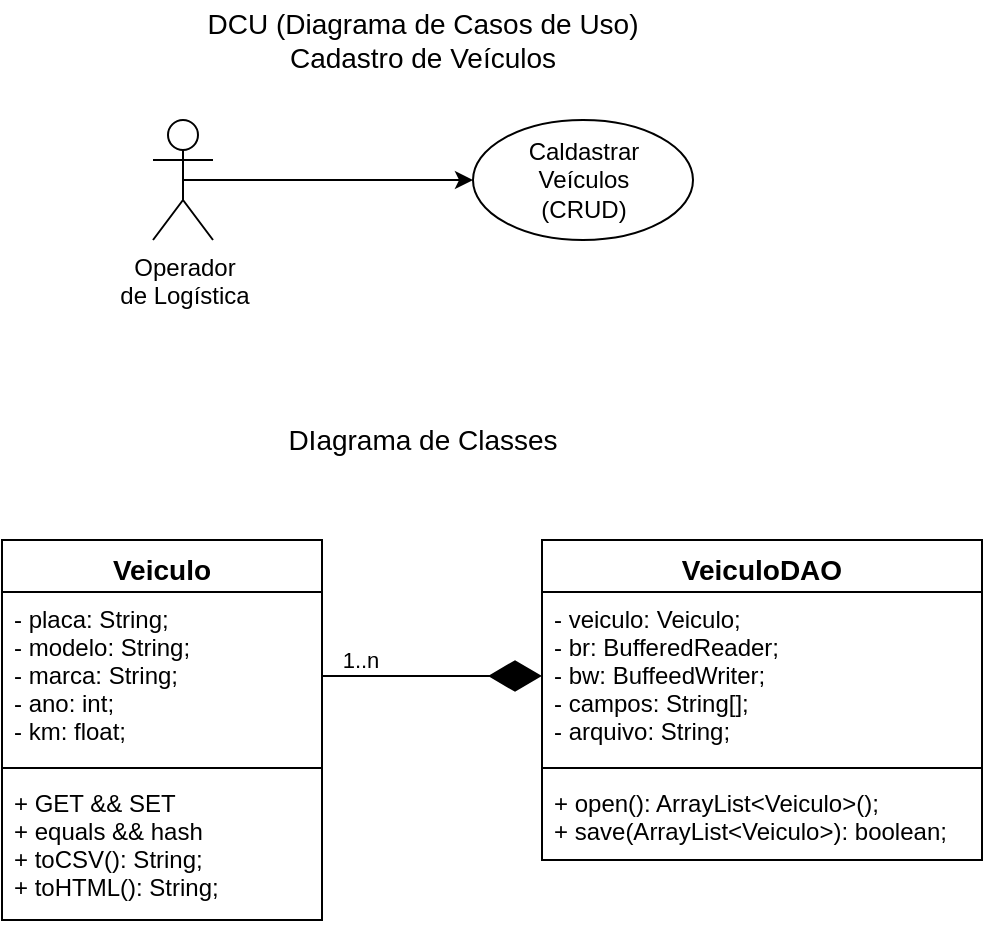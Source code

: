 <mxfile version="13.6.2" type="device"><diagram id="zqDSOBzMt-DjUmENpw1B" name="Page-1"><mxGraphModel dx="868" dy="450" grid="1" gridSize="10" guides="1" tooltips="1" connect="1" arrows="1" fold="1" page="1" pageScale="1" pageWidth="827" pageHeight="1169" math="0" shadow="0"><root><mxCell id="0"/><mxCell id="1" parent="0"/><mxCell id="ixpHUzJtVk6JHrcL4Wvo-4" style="edgeStyle=orthogonalEdgeStyle;rounded=0;orthogonalLoop=1;jettySize=auto;html=1;exitX=0.5;exitY=0.5;exitDx=0;exitDy=0;exitPerimeter=0;entryX=0;entryY=0.5;entryDx=0;entryDy=0;" parent="1" source="ixpHUzJtVk6JHrcL4Wvo-2" target="ixpHUzJtVk6JHrcL4Wvo-3" edge="1"><mxGeometry relative="1" as="geometry"/></mxCell><mxCell id="ixpHUzJtVk6JHrcL4Wvo-2" value="Operador&lt;br&gt;de Logística" style="shape=umlActor;verticalLabelPosition=bottom;verticalAlign=top;html=1;outlineConnect=0;" parent="1" vertex="1"><mxGeometry x="285.5" y="110" width="30" height="60" as="geometry"/></mxCell><mxCell id="ixpHUzJtVk6JHrcL4Wvo-3" value="Caldastrar&lt;br&gt;Veículos&lt;br&gt;(CRUD)" style="ellipse;whiteSpace=wrap;html=1;" parent="1" vertex="1"><mxGeometry x="445.5" y="110" width="110" height="60" as="geometry"/></mxCell><mxCell id="ixpHUzJtVk6JHrcL4Wvo-5" value="DCU (Diagrama de Casos de Uso)&lt;br style=&quot;font-size: 14px;&quot;&gt;Cadastro de Veículos" style="text;html=1;strokeColor=none;fillColor=none;align=center;verticalAlign=middle;whiteSpace=wrap;rounded=0;fontSize=14;" parent="1" vertex="1"><mxGeometry x="300" y="50" width="241" height="40" as="geometry"/></mxCell><mxCell id="ixpHUzJtVk6JHrcL4Wvo-6" value="DIagrama de Classes" style="text;html=1;strokeColor=none;fillColor=none;align=center;verticalAlign=middle;whiteSpace=wrap;rounded=0;fontSize=14;" parent="1" vertex="1"><mxGeometry x="300" y="250" width="241" height="40" as="geometry"/></mxCell><mxCell id="ELyCbpHQN_WgyQLZDV9T-5" value="1..n" style="endArrow=diamondThin;endFill=1;endSize=24;html=1;exitX=1;exitY=0.5;exitDx=0;exitDy=0;entryX=0;entryY=0.5;entryDx=0;entryDy=0;" edge="1" parent="1" source="ixpHUzJtVk6JHrcL4Wvo-9" target="ELyCbpHQN_WgyQLZDV9T-2"><mxGeometry x="-0.667" y="8" width="160" relative="1" as="geometry"><mxPoint x="330" y="430" as="sourcePoint"/><mxPoint x="490" y="430" as="targetPoint"/><mxPoint as="offset"/></mxGeometry></mxCell><mxCell id="ixpHUzJtVk6JHrcL4Wvo-8" value="Veiculo" style="swimlane;fontStyle=1;align=center;verticalAlign=top;childLayout=stackLayout;horizontal=1;startSize=26;horizontalStack=0;resizeParent=1;resizeParentMax=0;resizeLast=0;collapsible=1;marginBottom=0;fontSize=14;" parent="1" vertex="1"><mxGeometry x="210" y="320" width="160" height="190" as="geometry"/></mxCell><mxCell id="ixpHUzJtVk6JHrcL4Wvo-9" value="- placa: String;&#10;- modelo: String;&#10;- marca: String;&#10;- ano: int;&#10;- km: float;" style="text;strokeColor=none;fillColor=none;align=left;verticalAlign=top;spacingLeft=4;spacingRight=4;overflow=hidden;rotatable=0;points=[[0,0.5],[1,0.5]];portConstraint=eastwest;" parent="ixpHUzJtVk6JHrcL4Wvo-8" vertex="1"><mxGeometry y="26" width="160" height="84" as="geometry"/></mxCell><mxCell id="ixpHUzJtVk6JHrcL4Wvo-10" value="" style="line;strokeWidth=1;fillColor=none;align=left;verticalAlign=middle;spacingTop=-1;spacingLeft=3;spacingRight=3;rotatable=0;labelPosition=right;points=[];portConstraint=eastwest;" parent="ixpHUzJtVk6JHrcL4Wvo-8" vertex="1"><mxGeometry y="110" width="160" height="8" as="geometry"/></mxCell><mxCell id="ixpHUzJtVk6JHrcL4Wvo-11" value="+ GET &amp;&amp; SET&#10;+ equals &amp;&amp; hash&#10;+ toCSV(): String;&#10;+ toHTML(): String;" style="text;strokeColor=none;fillColor=none;align=left;verticalAlign=top;spacingLeft=4;spacingRight=4;overflow=hidden;rotatable=0;points=[[0,0.5],[1,0.5]];portConstraint=eastwest;" parent="ixpHUzJtVk6JHrcL4Wvo-8" vertex="1"><mxGeometry y="118" width="160" height="72" as="geometry"/></mxCell><mxCell id="ELyCbpHQN_WgyQLZDV9T-1" value="VeiculoDAO" style="swimlane;fontStyle=1;align=center;verticalAlign=top;childLayout=stackLayout;horizontal=1;startSize=26;horizontalStack=0;resizeParent=1;resizeParentMax=0;resizeLast=0;collapsible=1;marginBottom=0;fontSize=14;" vertex="1" parent="1"><mxGeometry x="480" y="320" width="220" height="160" as="geometry"/></mxCell><mxCell id="ELyCbpHQN_WgyQLZDV9T-2" value="- veiculo: Veiculo;&#10;- br: BufferedReader;&#10;- bw: BuffeedWriter;&#10;- campos: String[];&#10;- arquivo: String;" style="text;strokeColor=none;fillColor=none;align=left;verticalAlign=top;spacingLeft=4;spacingRight=4;overflow=hidden;rotatable=0;points=[[0,0.5],[1,0.5]];portConstraint=eastwest;" vertex="1" parent="ELyCbpHQN_WgyQLZDV9T-1"><mxGeometry y="26" width="220" height="84" as="geometry"/></mxCell><mxCell id="ELyCbpHQN_WgyQLZDV9T-3" value="" style="line;strokeWidth=1;fillColor=none;align=left;verticalAlign=middle;spacingTop=-1;spacingLeft=3;spacingRight=3;rotatable=0;labelPosition=right;points=[];portConstraint=eastwest;" vertex="1" parent="ELyCbpHQN_WgyQLZDV9T-1"><mxGeometry y="110" width="220" height="8" as="geometry"/></mxCell><mxCell id="ELyCbpHQN_WgyQLZDV9T-4" value="+ open(): ArrayList&lt;Veiculo&gt;();&#10;+ save(ArrayList&lt;Veiculo&gt;): boolean;" style="text;strokeColor=none;fillColor=none;align=left;verticalAlign=top;spacingLeft=4;spacingRight=4;overflow=hidden;rotatable=0;points=[[0,0.5],[1,0.5]];portConstraint=eastwest;" vertex="1" parent="ELyCbpHQN_WgyQLZDV9T-1"><mxGeometry y="118" width="220" height="42" as="geometry"/></mxCell></root></mxGraphModel></diagram></mxfile>
